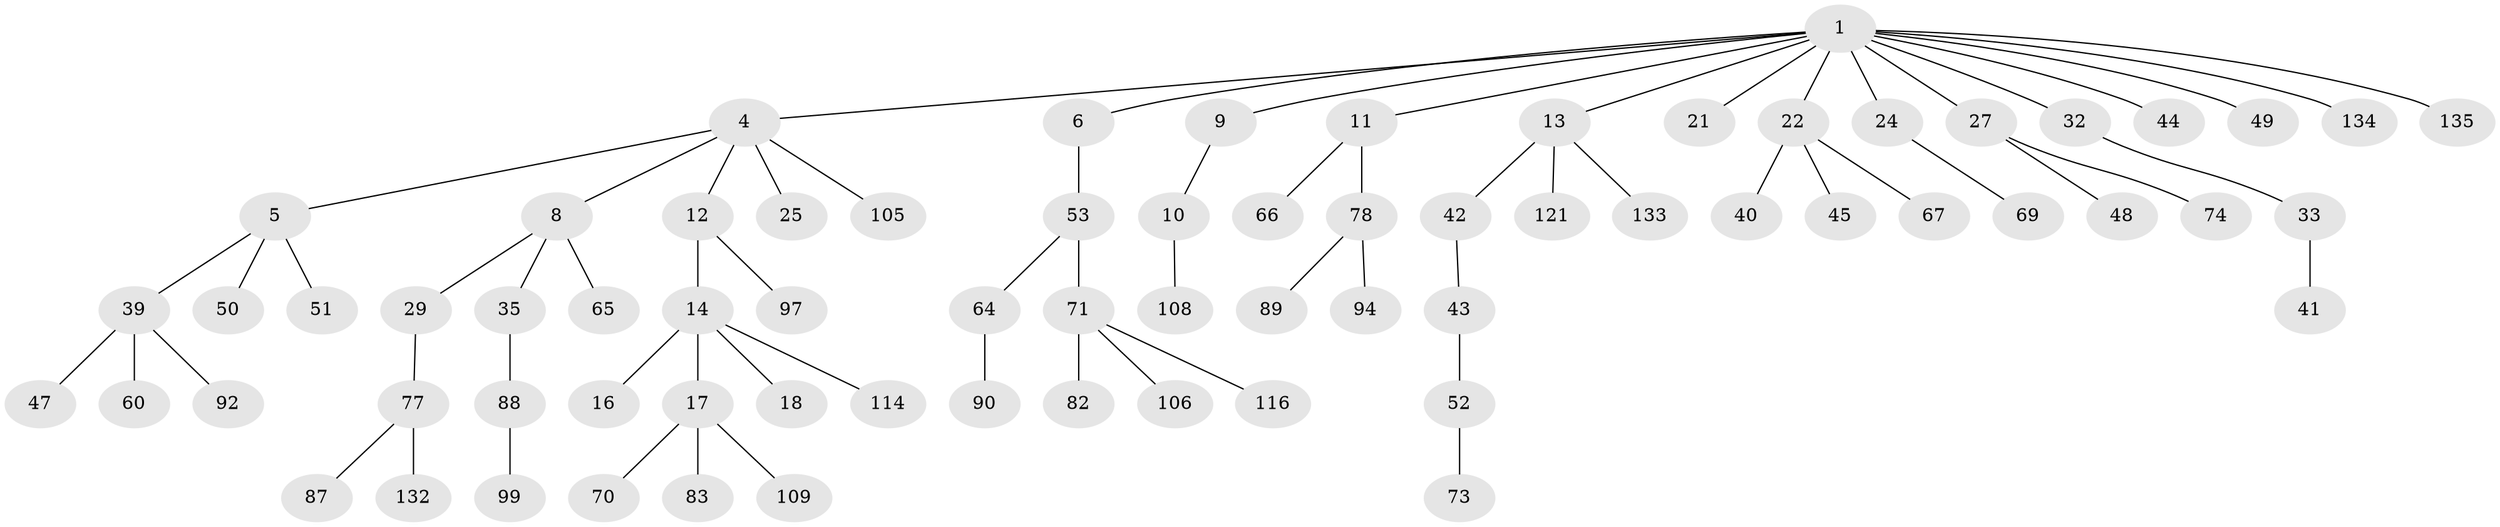 // original degree distribution, {5: 0.0425531914893617, 8: 0.0070921985815602835, 3: 0.10638297872340426, 6: 0.014184397163120567, 4: 0.07092198581560284, 2: 0.2695035460992908, 1: 0.48936170212765956}
// Generated by graph-tools (version 1.1) at 2025/15/03/09/25 04:15:41]
// undirected, 70 vertices, 69 edges
graph export_dot {
graph [start="1"]
  node [color=gray90,style=filled];
  1 [super="+2+3"];
  4;
  5 [super="+19+72+84"];
  6 [super="+63"];
  8 [super="+54+34"];
  9 [super="+31+75+46"];
  10;
  11;
  12 [super="+28+61"];
  13 [super="+15"];
  14;
  16;
  17 [super="+38+30+57+20"];
  18;
  21;
  22 [super="+26+55"];
  24 [super="+37"];
  25;
  27 [super="+80+36"];
  29;
  32 [super="+130"];
  33 [super="+95"];
  35 [super="+79"];
  39 [super="+102+81"];
  40;
  41 [super="+111+125"];
  42;
  43 [super="+68"];
  44 [super="+76"];
  45 [super="+141"];
  47 [super="+124"];
  48;
  49 [super="+98"];
  50 [super="+123"];
  51;
  52 [super="+91+58"];
  53 [super="+56"];
  60 [super="+96"];
  64;
  65 [super="+110"];
  66;
  67;
  69;
  70;
  71;
  73;
  74;
  77;
  78;
  82 [super="+86"];
  83;
  87;
  88;
  89;
  90;
  92;
  94 [super="+119"];
  97 [super="+115"];
  99;
  105;
  106 [super="+127"];
  108;
  109 [super="+128+120"];
  114 [super="+136"];
  116 [super="+118"];
  121;
  132;
  133;
  134;
  135;
  1 -- 13;
  1 -- 24;
  1 -- 32;
  1 -- 4;
  1 -- 6;
  1 -- 134;
  1 -- 135;
  1 -- 21;
  1 -- 22;
  1 -- 27;
  1 -- 49;
  1 -- 9;
  1 -- 11;
  1 -- 44;
  4 -- 5;
  4 -- 8;
  4 -- 12;
  4 -- 25;
  4 -- 105;
  5 -- 39;
  5 -- 50;
  5 -- 51;
  6 -- 53;
  8 -- 29;
  8 -- 65;
  8 -- 35;
  9 -- 10;
  10 -- 108;
  11 -- 66;
  11 -- 78;
  12 -- 14;
  12 -- 97;
  13 -- 42;
  13 -- 133;
  13 -- 121;
  14 -- 16;
  14 -- 17;
  14 -- 18;
  14 -- 114;
  17 -- 70;
  17 -- 83;
  17 -- 109;
  22 -- 40;
  22 -- 67;
  22 -- 45;
  24 -- 69;
  27 -- 74;
  27 -- 48;
  29 -- 77;
  32 -- 33;
  33 -- 41;
  35 -- 88;
  39 -- 47;
  39 -- 60;
  39 -- 92;
  42 -- 43;
  43 -- 52;
  52 -- 73;
  53 -- 64;
  53 -- 71;
  64 -- 90;
  71 -- 82;
  71 -- 106;
  71 -- 116;
  77 -- 87;
  77 -- 132;
  78 -- 89;
  78 -- 94;
  88 -- 99;
}
